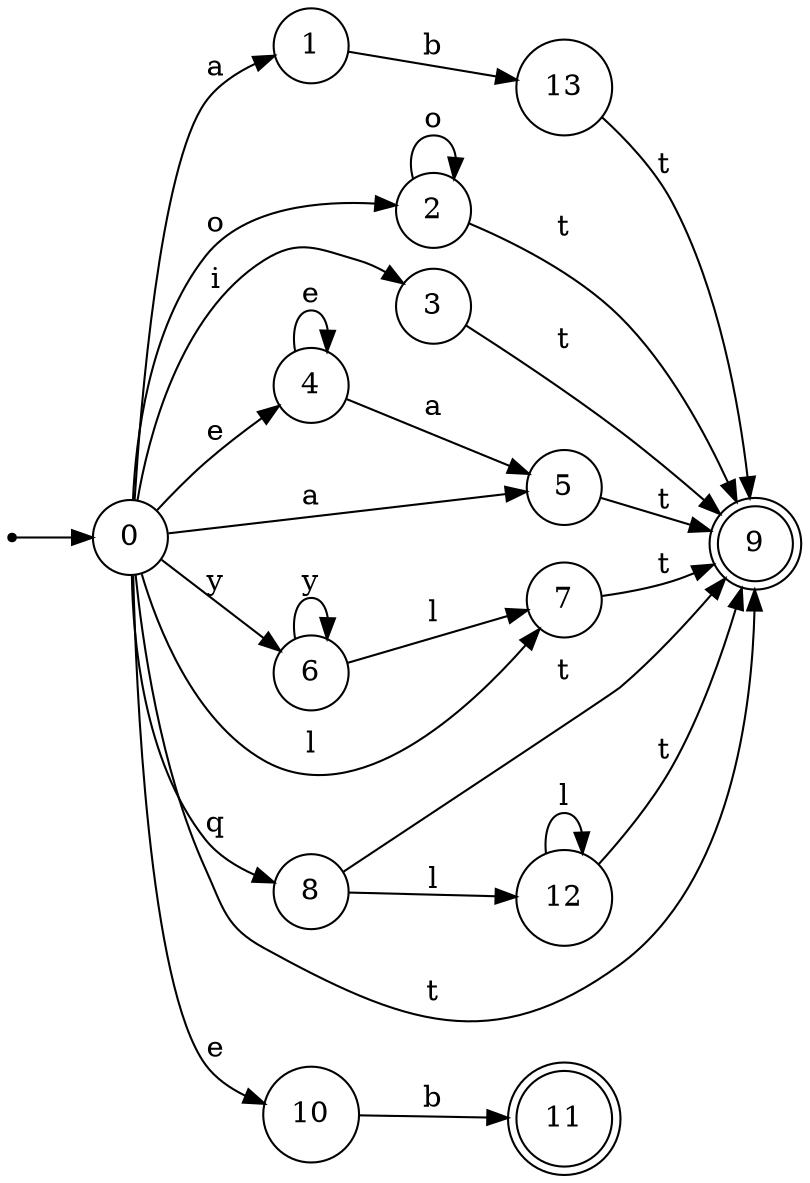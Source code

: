 digraph finite_state_machine {
rankdir=LR;
size="20,20";
node [shape = point]; "dummy0"
node [shape = circle]; "0";
"dummy0" -> "0";
node [shape = circle]; "1";
node [shape = circle]; "2";
node [shape = circle]; "3";
node [shape = circle]; "4";
node [shape = circle]; "5";
node [shape = circle]; "6";
node [shape = circle]; "7";
node [shape = circle]; "8";
node [shape = doublecircle]; "9";node [shape = circle]; "10";
node [shape = doublecircle]; "11";node [shape = circle]; "12";
node [shape = circle]; "13";
"0" -> "1" [label = "a"];
 "0" -> "5" [label = "a"];
 "0" -> "2" [label = "o"];
 "0" -> "3" [label = "i"];
 "0" -> "10" [label = "e"];
 "0" -> "4" [label = "e"];
 "0" -> "6" [label = "y"];
 "0" -> "7" [label = "l"];
 "0" -> "8" [label = "q"];
 "0" -> "9" [label = "t"];
 "10" -> "11" [label = "b"];
 "8" -> "12" [label = "l"];
 "8" -> "9" [label = "t"];
 "12" -> "12" [label = "l"];
 "12" -> "9" [label = "t"];
 "7" -> "9" [label = "t"];
 "6" -> "6" [label = "y"];
 "6" -> "7" [label = "l"];
 "5" -> "9" [label = "t"];
 "4" -> "4" [label = "e"];
 "4" -> "5" [label = "a"];
 "3" -> "9" [label = "t"];
 "2" -> "2" [label = "o"];
 "2" -> "9" [label = "t"];
 "1" -> "13" [label = "b"];
 "13" -> "9" [label = "t"];
 }
